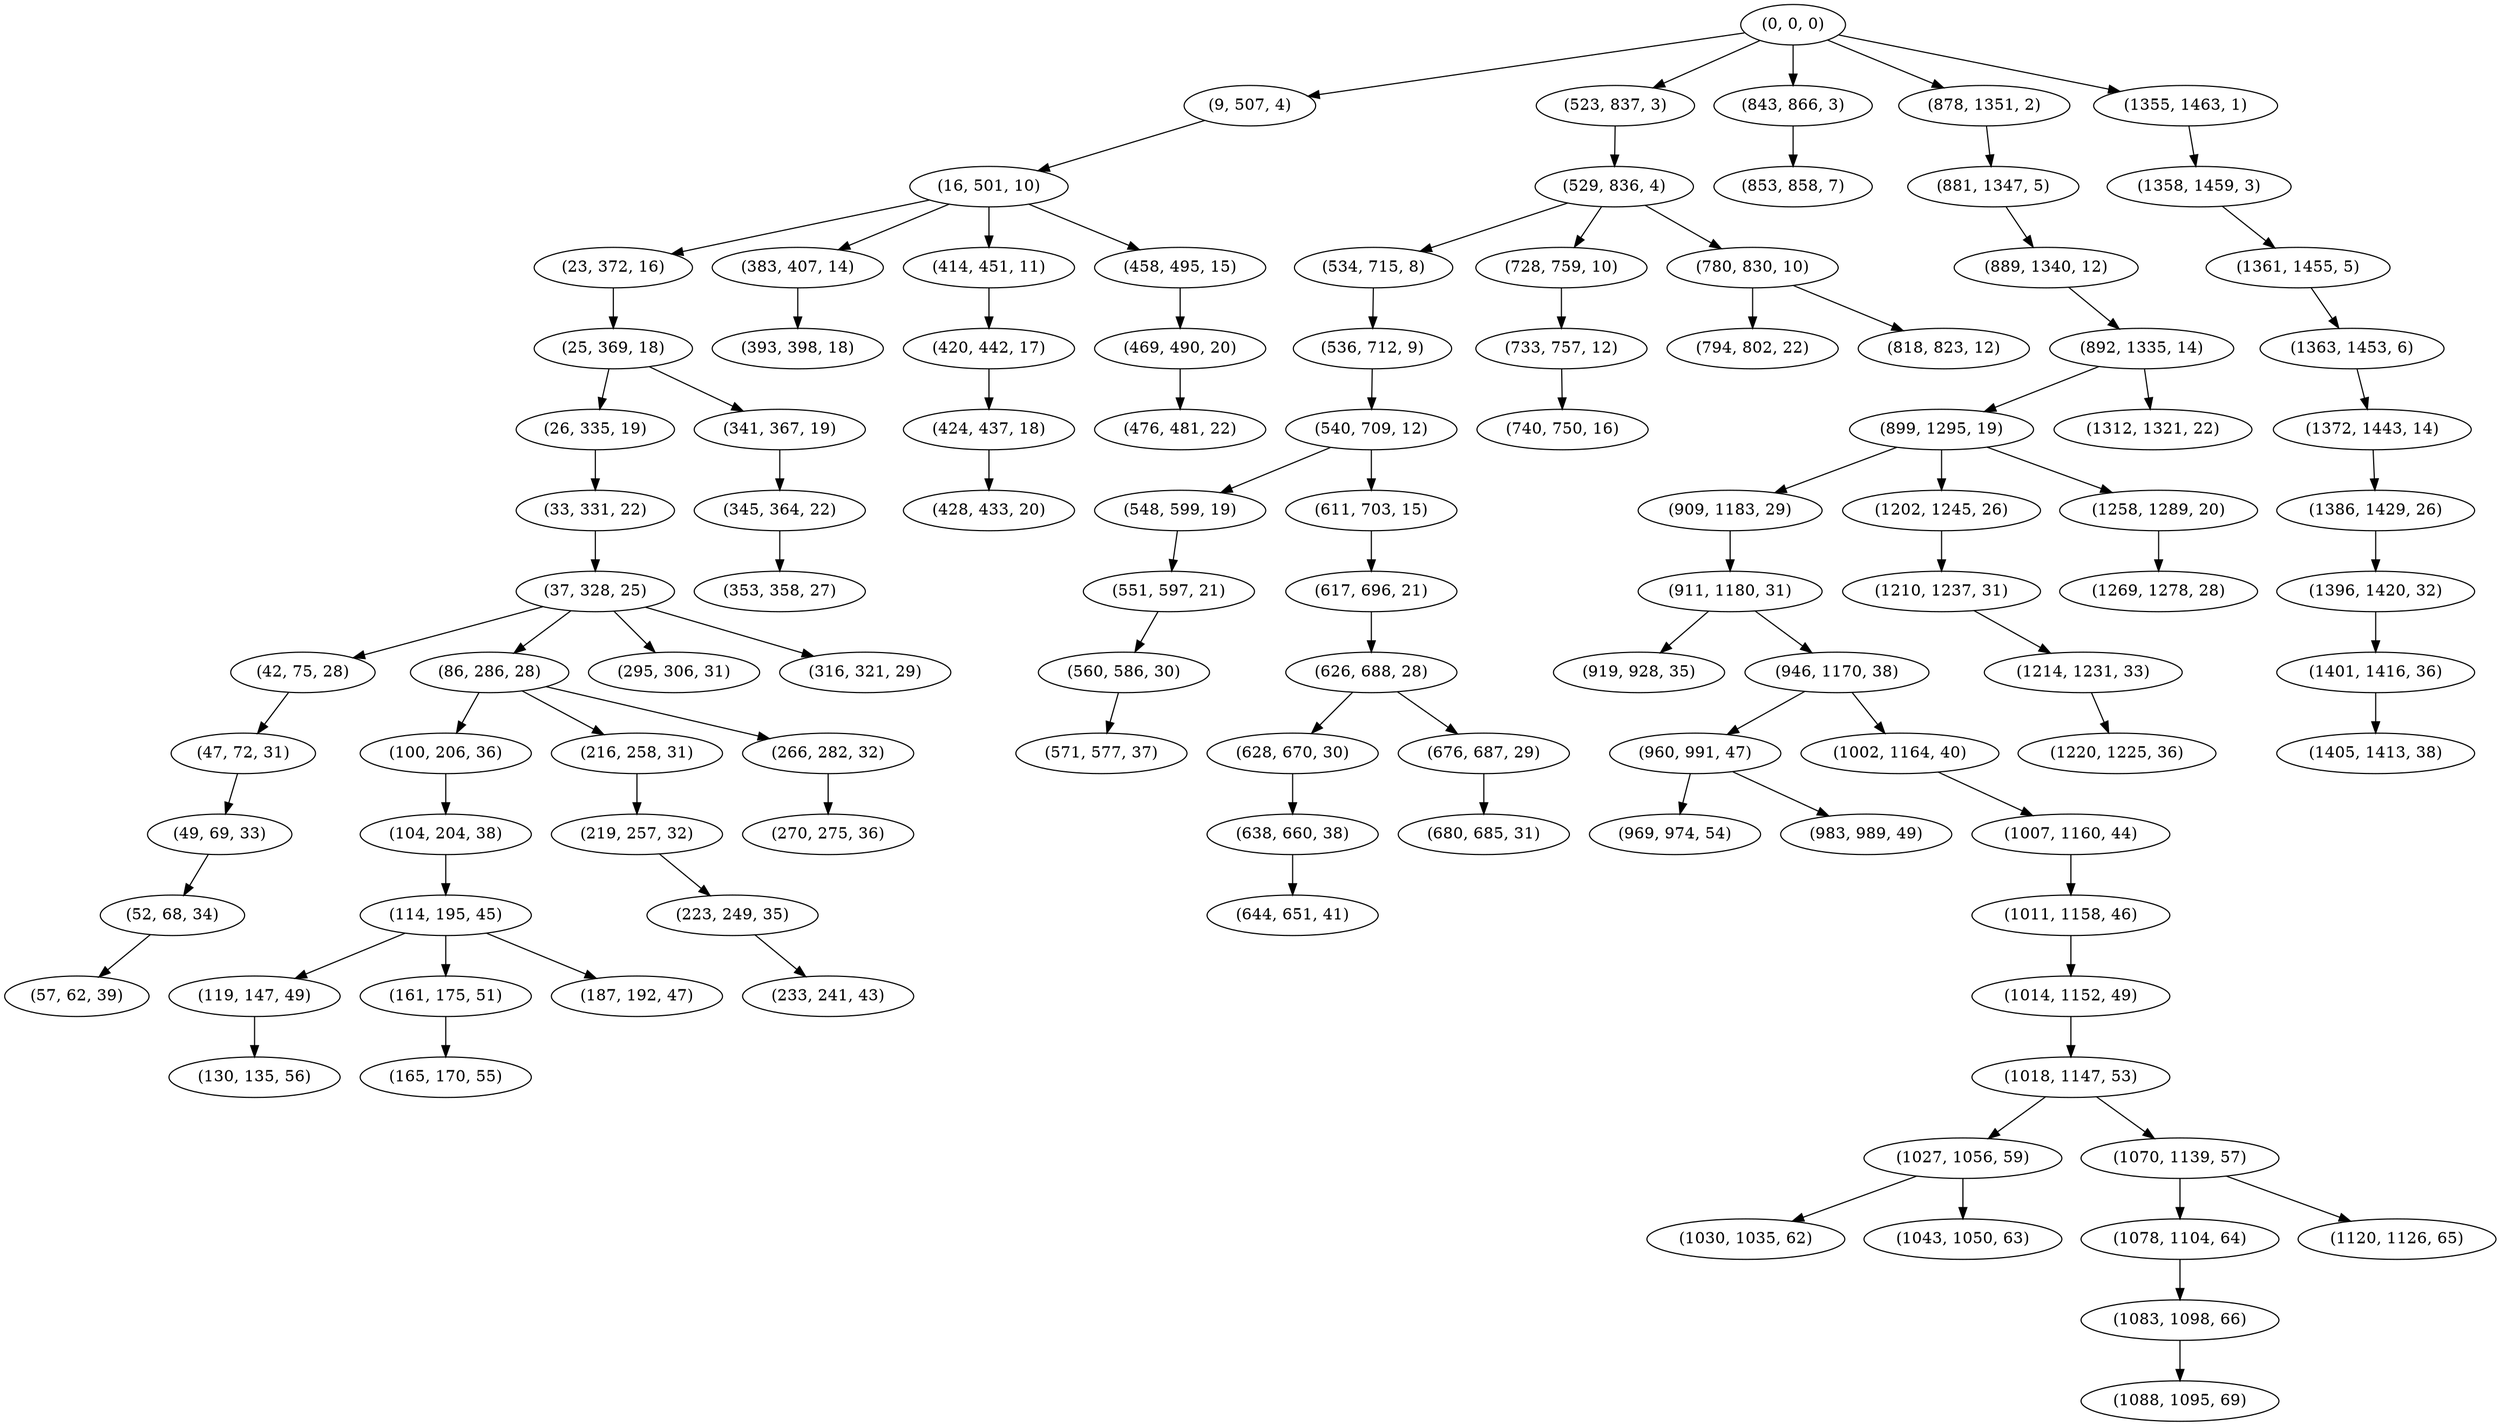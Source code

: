 digraph tree {
    "(0, 0, 0)";
    "(9, 507, 4)";
    "(16, 501, 10)";
    "(23, 372, 16)";
    "(25, 369, 18)";
    "(26, 335, 19)";
    "(33, 331, 22)";
    "(37, 328, 25)";
    "(42, 75, 28)";
    "(47, 72, 31)";
    "(49, 69, 33)";
    "(52, 68, 34)";
    "(57, 62, 39)";
    "(86, 286, 28)";
    "(100, 206, 36)";
    "(104, 204, 38)";
    "(114, 195, 45)";
    "(119, 147, 49)";
    "(130, 135, 56)";
    "(161, 175, 51)";
    "(165, 170, 55)";
    "(187, 192, 47)";
    "(216, 258, 31)";
    "(219, 257, 32)";
    "(223, 249, 35)";
    "(233, 241, 43)";
    "(266, 282, 32)";
    "(270, 275, 36)";
    "(295, 306, 31)";
    "(316, 321, 29)";
    "(341, 367, 19)";
    "(345, 364, 22)";
    "(353, 358, 27)";
    "(383, 407, 14)";
    "(393, 398, 18)";
    "(414, 451, 11)";
    "(420, 442, 17)";
    "(424, 437, 18)";
    "(428, 433, 20)";
    "(458, 495, 15)";
    "(469, 490, 20)";
    "(476, 481, 22)";
    "(523, 837, 3)";
    "(529, 836, 4)";
    "(534, 715, 8)";
    "(536, 712, 9)";
    "(540, 709, 12)";
    "(548, 599, 19)";
    "(551, 597, 21)";
    "(560, 586, 30)";
    "(571, 577, 37)";
    "(611, 703, 15)";
    "(617, 696, 21)";
    "(626, 688, 28)";
    "(628, 670, 30)";
    "(638, 660, 38)";
    "(644, 651, 41)";
    "(676, 687, 29)";
    "(680, 685, 31)";
    "(728, 759, 10)";
    "(733, 757, 12)";
    "(740, 750, 16)";
    "(780, 830, 10)";
    "(794, 802, 22)";
    "(818, 823, 12)";
    "(843, 866, 3)";
    "(853, 858, 7)";
    "(878, 1351, 2)";
    "(881, 1347, 5)";
    "(889, 1340, 12)";
    "(892, 1335, 14)";
    "(899, 1295, 19)";
    "(909, 1183, 29)";
    "(911, 1180, 31)";
    "(919, 928, 35)";
    "(946, 1170, 38)";
    "(960, 991, 47)";
    "(969, 974, 54)";
    "(983, 989, 49)";
    "(1002, 1164, 40)";
    "(1007, 1160, 44)";
    "(1011, 1158, 46)";
    "(1014, 1152, 49)";
    "(1018, 1147, 53)";
    "(1027, 1056, 59)";
    "(1030, 1035, 62)";
    "(1043, 1050, 63)";
    "(1070, 1139, 57)";
    "(1078, 1104, 64)";
    "(1083, 1098, 66)";
    "(1088, 1095, 69)";
    "(1120, 1126, 65)";
    "(1202, 1245, 26)";
    "(1210, 1237, 31)";
    "(1214, 1231, 33)";
    "(1220, 1225, 36)";
    "(1258, 1289, 20)";
    "(1269, 1278, 28)";
    "(1312, 1321, 22)";
    "(1355, 1463, 1)";
    "(1358, 1459, 3)";
    "(1361, 1455, 5)";
    "(1363, 1453, 6)";
    "(1372, 1443, 14)";
    "(1386, 1429, 26)";
    "(1396, 1420, 32)";
    "(1401, 1416, 36)";
    "(1405, 1413, 38)";
    "(0, 0, 0)" -> "(9, 507, 4)";
    "(0, 0, 0)" -> "(523, 837, 3)";
    "(0, 0, 0)" -> "(843, 866, 3)";
    "(0, 0, 0)" -> "(878, 1351, 2)";
    "(0, 0, 0)" -> "(1355, 1463, 1)";
    "(9, 507, 4)" -> "(16, 501, 10)";
    "(16, 501, 10)" -> "(23, 372, 16)";
    "(16, 501, 10)" -> "(383, 407, 14)";
    "(16, 501, 10)" -> "(414, 451, 11)";
    "(16, 501, 10)" -> "(458, 495, 15)";
    "(23, 372, 16)" -> "(25, 369, 18)";
    "(25, 369, 18)" -> "(26, 335, 19)";
    "(25, 369, 18)" -> "(341, 367, 19)";
    "(26, 335, 19)" -> "(33, 331, 22)";
    "(33, 331, 22)" -> "(37, 328, 25)";
    "(37, 328, 25)" -> "(42, 75, 28)";
    "(37, 328, 25)" -> "(86, 286, 28)";
    "(37, 328, 25)" -> "(295, 306, 31)";
    "(37, 328, 25)" -> "(316, 321, 29)";
    "(42, 75, 28)" -> "(47, 72, 31)";
    "(47, 72, 31)" -> "(49, 69, 33)";
    "(49, 69, 33)" -> "(52, 68, 34)";
    "(52, 68, 34)" -> "(57, 62, 39)";
    "(86, 286, 28)" -> "(100, 206, 36)";
    "(86, 286, 28)" -> "(216, 258, 31)";
    "(86, 286, 28)" -> "(266, 282, 32)";
    "(100, 206, 36)" -> "(104, 204, 38)";
    "(104, 204, 38)" -> "(114, 195, 45)";
    "(114, 195, 45)" -> "(119, 147, 49)";
    "(114, 195, 45)" -> "(161, 175, 51)";
    "(114, 195, 45)" -> "(187, 192, 47)";
    "(119, 147, 49)" -> "(130, 135, 56)";
    "(161, 175, 51)" -> "(165, 170, 55)";
    "(216, 258, 31)" -> "(219, 257, 32)";
    "(219, 257, 32)" -> "(223, 249, 35)";
    "(223, 249, 35)" -> "(233, 241, 43)";
    "(266, 282, 32)" -> "(270, 275, 36)";
    "(341, 367, 19)" -> "(345, 364, 22)";
    "(345, 364, 22)" -> "(353, 358, 27)";
    "(383, 407, 14)" -> "(393, 398, 18)";
    "(414, 451, 11)" -> "(420, 442, 17)";
    "(420, 442, 17)" -> "(424, 437, 18)";
    "(424, 437, 18)" -> "(428, 433, 20)";
    "(458, 495, 15)" -> "(469, 490, 20)";
    "(469, 490, 20)" -> "(476, 481, 22)";
    "(523, 837, 3)" -> "(529, 836, 4)";
    "(529, 836, 4)" -> "(534, 715, 8)";
    "(529, 836, 4)" -> "(728, 759, 10)";
    "(529, 836, 4)" -> "(780, 830, 10)";
    "(534, 715, 8)" -> "(536, 712, 9)";
    "(536, 712, 9)" -> "(540, 709, 12)";
    "(540, 709, 12)" -> "(548, 599, 19)";
    "(540, 709, 12)" -> "(611, 703, 15)";
    "(548, 599, 19)" -> "(551, 597, 21)";
    "(551, 597, 21)" -> "(560, 586, 30)";
    "(560, 586, 30)" -> "(571, 577, 37)";
    "(611, 703, 15)" -> "(617, 696, 21)";
    "(617, 696, 21)" -> "(626, 688, 28)";
    "(626, 688, 28)" -> "(628, 670, 30)";
    "(626, 688, 28)" -> "(676, 687, 29)";
    "(628, 670, 30)" -> "(638, 660, 38)";
    "(638, 660, 38)" -> "(644, 651, 41)";
    "(676, 687, 29)" -> "(680, 685, 31)";
    "(728, 759, 10)" -> "(733, 757, 12)";
    "(733, 757, 12)" -> "(740, 750, 16)";
    "(780, 830, 10)" -> "(794, 802, 22)";
    "(780, 830, 10)" -> "(818, 823, 12)";
    "(843, 866, 3)" -> "(853, 858, 7)";
    "(878, 1351, 2)" -> "(881, 1347, 5)";
    "(881, 1347, 5)" -> "(889, 1340, 12)";
    "(889, 1340, 12)" -> "(892, 1335, 14)";
    "(892, 1335, 14)" -> "(899, 1295, 19)";
    "(892, 1335, 14)" -> "(1312, 1321, 22)";
    "(899, 1295, 19)" -> "(909, 1183, 29)";
    "(899, 1295, 19)" -> "(1202, 1245, 26)";
    "(899, 1295, 19)" -> "(1258, 1289, 20)";
    "(909, 1183, 29)" -> "(911, 1180, 31)";
    "(911, 1180, 31)" -> "(919, 928, 35)";
    "(911, 1180, 31)" -> "(946, 1170, 38)";
    "(946, 1170, 38)" -> "(960, 991, 47)";
    "(946, 1170, 38)" -> "(1002, 1164, 40)";
    "(960, 991, 47)" -> "(969, 974, 54)";
    "(960, 991, 47)" -> "(983, 989, 49)";
    "(1002, 1164, 40)" -> "(1007, 1160, 44)";
    "(1007, 1160, 44)" -> "(1011, 1158, 46)";
    "(1011, 1158, 46)" -> "(1014, 1152, 49)";
    "(1014, 1152, 49)" -> "(1018, 1147, 53)";
    "(1018, 1147, 53)" -> "(1027, 1056, 59)";
    "(1018, 1147, 53)" -> "(1070, 1139, 57)";
    "(1027, 1056, 59)" -> "(1030, 1035, 62)";
    "(1027, 1056, 59)" -> "(1043, 1050, 63)";
    "(1070, 1139, 57)" -> "(1078, 1104, 64)";
    "(1070, 1139, 57)" -> "(1120, 1126, 65)";
    "(1078, 1104, 64)" -> "(1083, 1098, 66)";
    "(1083, 1098, 66)" -> "(1088, 1095, 69)";
    "(1202, 1245, 26)" -> "(1210, 1237, 31)";
    "(1210, 1237, 31)" -> "(1214, 1231, 33)";
    "(1214, 1231, 33)" -> "(1220, 1225, 36)";
    "(1258, 1289, 20)" -> "(1269, 1278, 28)";
    "(1355, 1463, 1)" -> "(1358, 1459, 3)";
    "(1358, 1459, 3)" -> "(1361, 1455, 5)";
    "(1361, 1455, 5)" -> "(1363, 1453, 6)";
    "(1363, 1453, 6)" -> "(1372, 1443, 14)";
    "(1372, 1443, 14)" -> "(1386, 1429, 26)";
    "(1386, 1429, 26)" -> "(1396, 1420, 32)";
    "(1396, 1420, 32)" -> "(1401, 1416, 36)";
    "(1401, 1416, 36)" -> "(1405, 1413, 38)";
}
